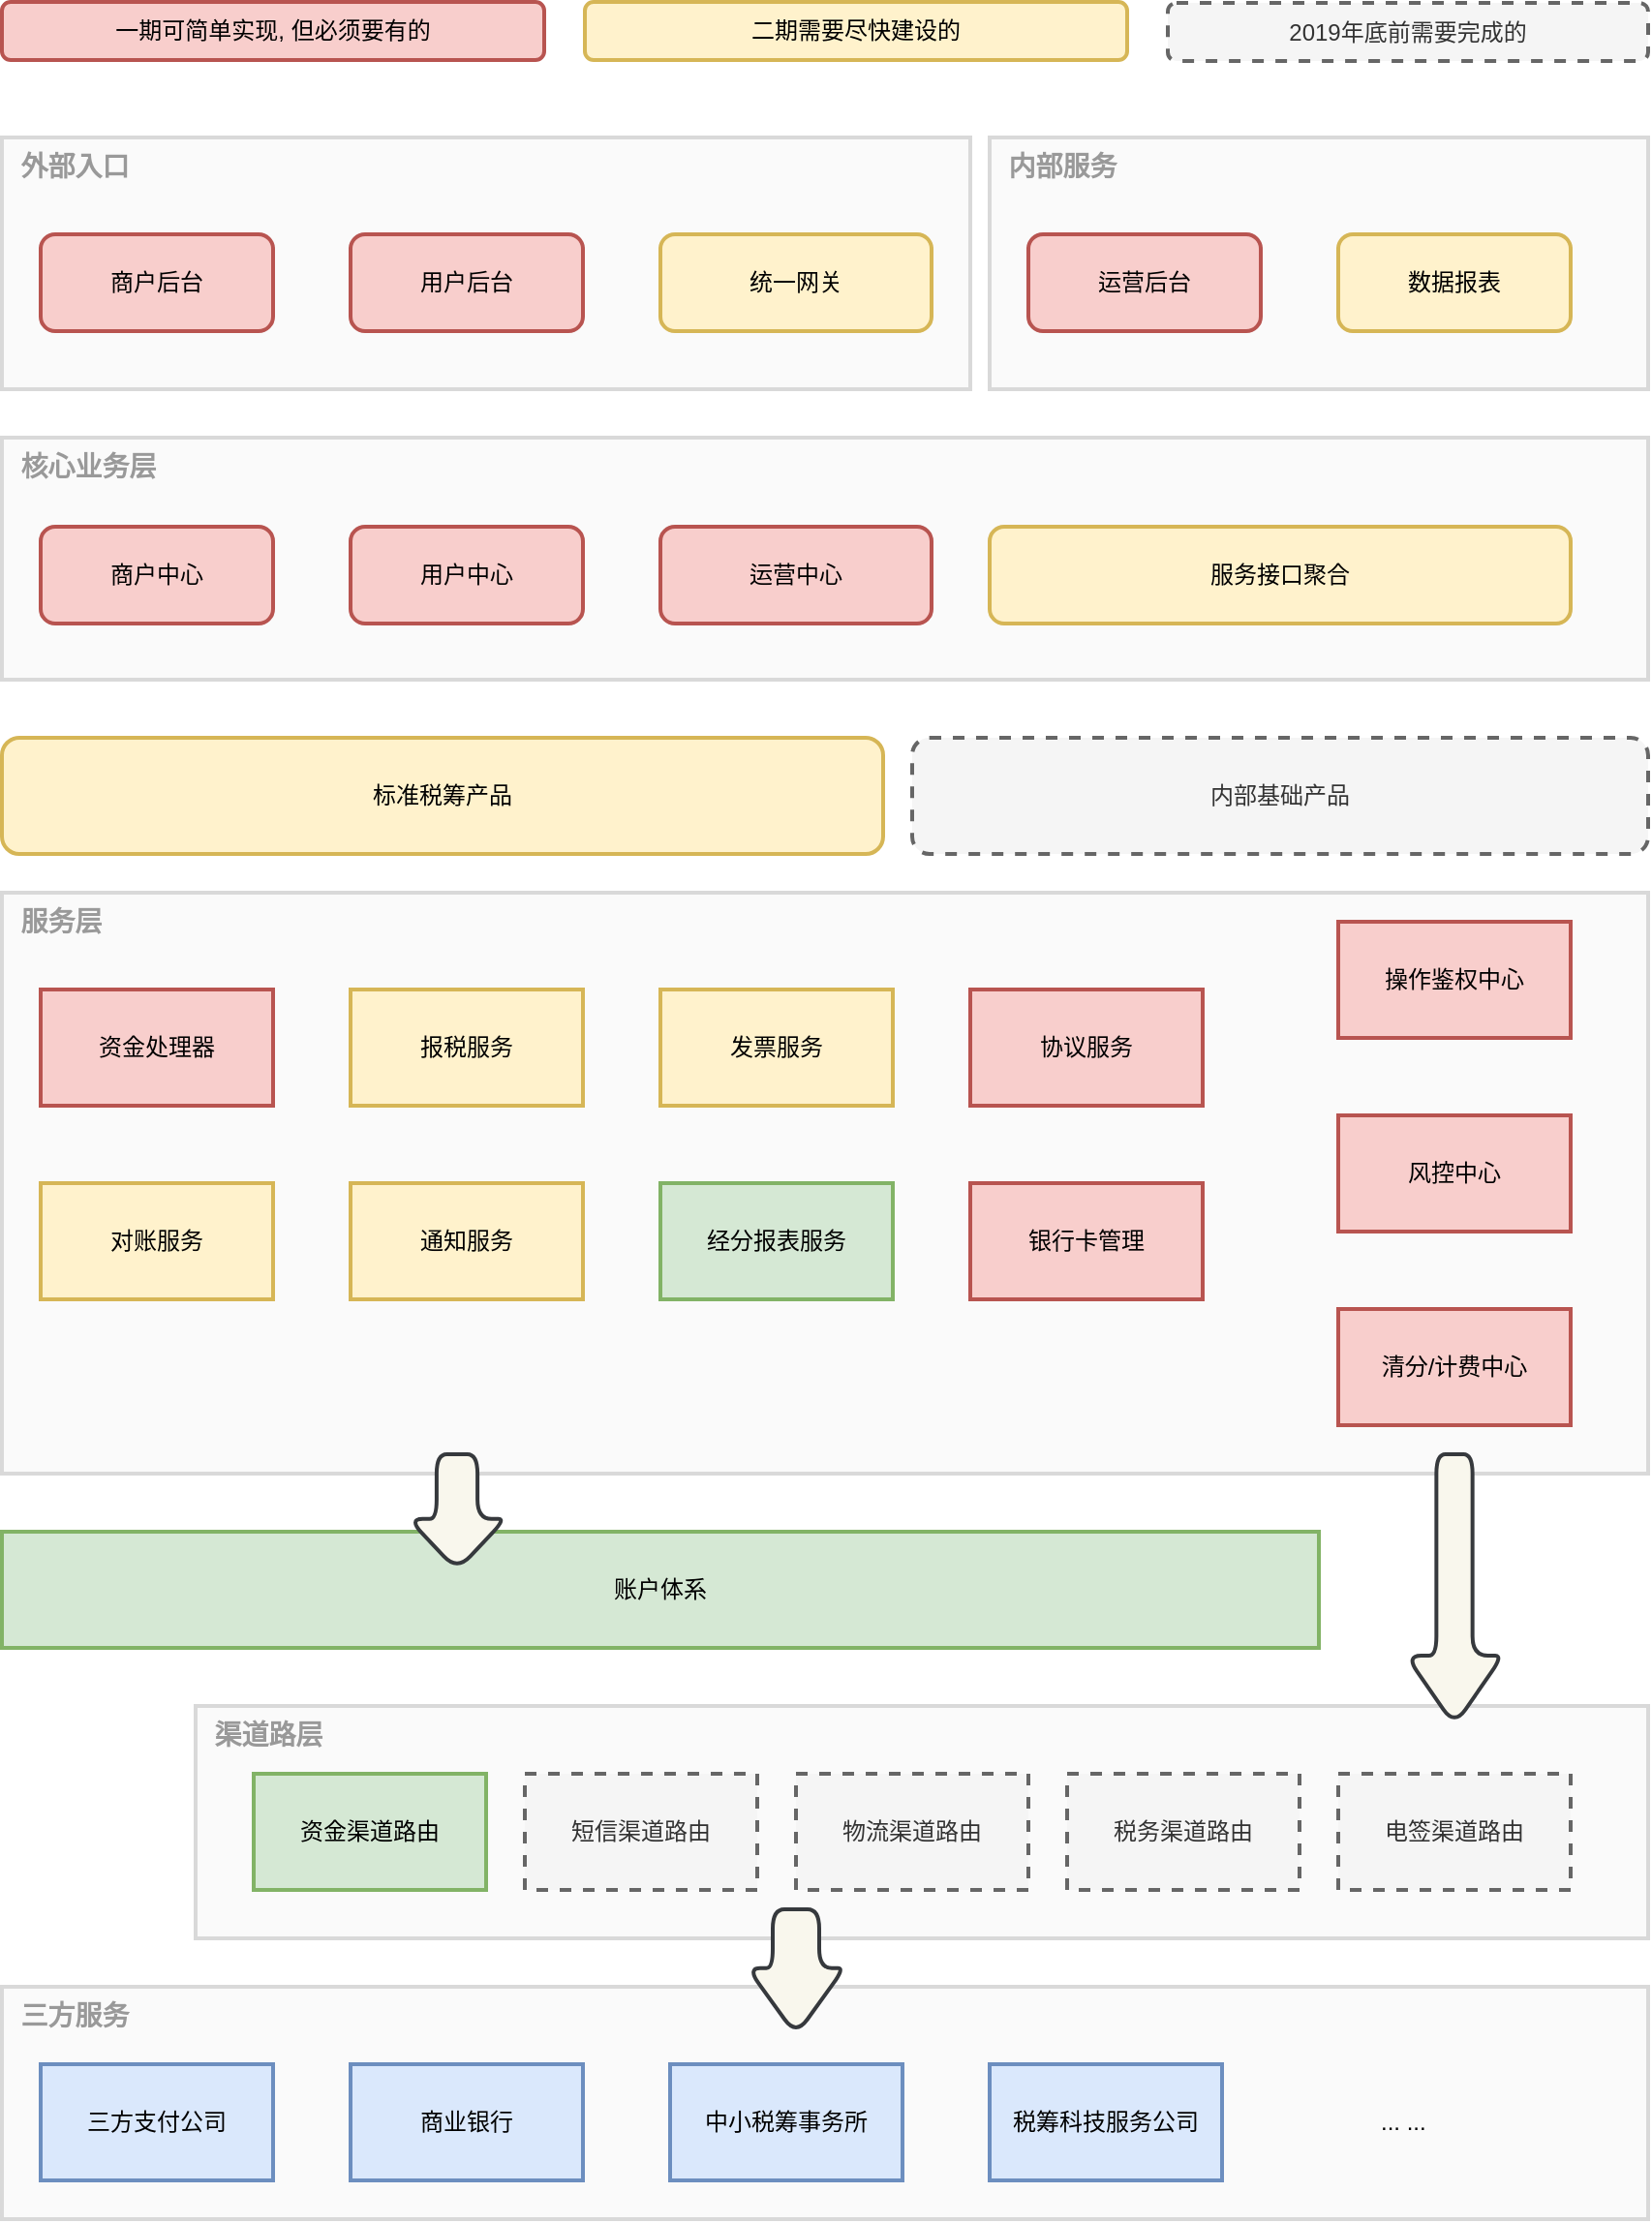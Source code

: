 <mxfile version="10.5.3" type="github"><diagram name="Page-1" id="099fd60b-425b-db50-ffb0-6b813814b670"><mxGraphModel dx="918" dy="1673" grid="1" gridSize="10" guides="1" tooltips="1" connect="1" arrows="1" fold="1" page="1" pageScale="1" pageWidth="850" pageHeight="1100" background="#ffffff" math="0" shadow="0"><root><mxCell id="0"/><mxCell id="1" parent="0"/><mxCell id="eP9jOj7VZ15fkJIwi_ox-59" value="&amp;nbsp; 三方服务" style="rounded=0;whiteSpace=wrap;html=1;glass=0;align=left;verticalAlign=top;strokeWidth=2;fillColor=#FAFAFA;strokeColor=#D9D9D9;fontColor=#999999;fontSize=14;fontStyle=1" vertex="1" parent="1"><mxGeometry x="30" y="935" width="850" height="120" as="geometry"/></mxCell><mxCell id="eP9jOj7VZ15fkJIwi_ox-55" value="&amp;nbsp; 渠道路层" style="rounded=0;whiteSpace=wrap;html=1;glass=0;gradientColor=none;align=left;verticalAlign=top;strokeWidth=2;fillColor=#FAFAFA;strokeColor=#D9D9D9;fontSize=14;fontStyle=1;fontColor=#999999;" vertex="1" parent="1"><mxGeometry x="130" y="790" width="750" height="120" as="geometry"/></mxCell><mxCell id="eP9jOj7VZ15fkJIwi_ox-53" value="&amp;nbsp; 服务层" style="rounded=0;whiteSpace=wrap;html=1;glass=0;align=left;verticalAlign=top;strokeWidth=2;fillColor=#FAFAFA;strokeColor=#D9D9D9;fontColor=#999999;fontSize=14;fontStyle=1" vertex="1" parent="1"><mxGeometry x="30" y="370" width="850" height="300" as="geometry"/></mxCell><mxCell id="eP9jOj7VZ15fkJIwi_ox-52" value="&amp;nbsp; 核心业务层" style="rounded=0;whiteSpace=wrap;html=1;glass=0;align=left;verticalAlign=top;strokeWidth=2;fillColor=#FAFAFA;strokeColor=#D9D9D9;fontColor=#999999;fontSize=14;fontStyle=1" vertex="1" parent="1"><mxGeometry x="30" y="135" width="850" height="125" as="geometry"/></mxCell><mxCell id="eP9jOj7VZ15fkJIwi_ox-50" value="&amp;nbsp; 内部服务" style="rounded=0;whiteSpace=wrap;html=1;glass=0;align=left;verticalAlign=top;strokeWidth=2;fillColor=#FAFAFA;strokeColor=#D9D9D9;fontColor=#999999;fontSize=14;fontStyle=1" vertex="1" parent="1"><mxGeometry x="540" y="-20" width="340" height="130" as="geometry"/></mxCell><mxCell id="eP9jOj7VZ15fkJIwi_ox-49" value="&amp;nbsp; 外部入口" style="rounded=0;whiteSpace=wrap;html=1;glass=0;align=left;verticalAlign=top;strokeWidth=2;fillColor=#FAFAFA;strokeColor=#D9D9D9;fontColor=#999999;fontSize=14;fontStyle=1" vertex="1" parent="1"><mxGeometry x="30" y="-20" width="500" height="130" as="geometry"/></mxCell><mxCell id="eP9jOj7VZ15fkJIwi_ox-1" value="商户后台" style="rounded=1;whiteSpace=wrap;html=1;glass=0;fillColor=#f8cecc;strokeColor=#b85450;strokeWidth=2;" vertex="1" parent="1"><mxGeometry x="50" y="30" width="120" height="50" as="geometry"/></mxCell><mxCell id="eP9jOj7VZ15fkJIwi_ox-2" value="用户后台" style="rounded=1;whiteSpace=wrap;html=1;glass=0;fillColor=#f8cecc;strokeColor=#b85450;strokeWidth=2;" vertex="1" parent="1"><mxGeometry x="210" y="30" width="120" height="50" as="geometry"/></mxCell><mxCell id="eP9jOj7VZ15fkJIwi_ox-3" value="运营后台" style="rounded=1;whiteSpace=wrap;html=1;glass=0;fillColor=#f8cecc;strokeColor=#b85450;strokeWidth=2;" vertex="1" parent="1"><mxGeometry x="560" y="30" width="120" height="50" as="geometry"/></mxCell><mxCell id="eP9jOj7VZ15fkJIwi_ox-4" value="统一网关" style="rounded=1;whiteSpace=wrap;html=1;glass=0;fillColor=#fff2cc;strokeColor=#d6b656;strokeWidth=2;" vertex="1" parent="1"><mxGeometry x="370" y="30" width="140" height="50" as="geometry"/></mxCell><mxCell id="eP9jOj7VZ15fkJIwi_ox-5" value="商户中心" style="rounded=1;whiteSpace=wrap;html=1;glass=0;fillColor=#f8cecc;strokeColor=#b85450;strokeWidth=2;" vertex="1" parent="1"><mxGeometry x="50" y="181" width="120" height="50" as="geometry"/></mxCell><mxCell id="eP9jOj7VZ15fkJIwi_ox-6" value="用户中心" style="rounded=1;whiteSpace=wrap;html=1;glass=0;fillColor=#f8cecc;strokeColor=#b85450;strokeWidth=2;" vertex="1" parent="1"><mxGeometry x="210" y="181" width="120" height="50" as="geometry"/></mxCell><mxCell id="eP9jOj7VZ15fkJIwi_ox-7" value="运营中心" style="rounded=1;whiteSpace=wrap;html=1;glass=0;fillColor=#f8cecc;strokeColor=#b85450;strokeWidth=2;" vertex="1" parent="1"><mxGeometry x="370" y="181" width="140" height="50" as="geometry"/></mxCell><mxCell id="eP9jOj7VZ15fkJIwi_ox-8" value="服务接口聚合" style="rounded=1;whiteSpace=wrap;html=1;glass=0;fillColor=#fff2cc;strokeColor=#d6b656;strokeWidth=2;" vertex="1" parent="1"><mxGeometry x="540" y="181" width="300" height="50" as="geometry"/></mxCell><mxCell id="eP9jOj7VZ15fkJIwi_ox-9" value="资金处理器" style="rounded=0;whiteSpace=wrap;html=1;glass=0;fillColor=#f8cecc;strokeColor=#b85450;strokeWidth=2;" vertex="1" parent="1"><mxGeometry x="50" y="420" width="120" height="60" as="geometry"/></mxCell><mxCell id="eP9jOj7VZ15fkJIwi_ox-10" value="报税服务" style="rounded=0;whiteSpace=wrap;html=1;glass=0;fillColor=#fff2cc;strokeColor=#d6b656;strokeWidth=2;" vertex="1" parent="1"><mxGeometry x="210" y="420" width="120" height="60" as="geometry"/></mxCell><mxCell id="eP9jOj7VZ15fkJIwi_ox-11" value="发票服务" style="rounded=0;whiteSpace=wrap;html=1;glass=0;fillColor=#fff2cc;strokeColor=#d6b656;strokeWidth=2;" vertex="1" parent="1"><mxGeometry x="370" y="420" width="120" height="60" as="geometry"/></mxCell><mxCell id="eP9jOj7VZ15fkJIwi_ox-12" value="协议服务" style="rounded=0;whiteSpace=wrap;html=1;glass=0;fillColor=#f8cecc;strokeColor=#b85450;strokeWidth=2;" vertex="1" parent="1"><mxGeometry x="530" y="420" width="120" height="60" as="geometry"/></mxCell><mxCell id="eP9jOj7VZ15fkJIwi_ox-13" value="对账服务" style="rounded=0;whiteSpace=wrap;html=1;glass=0;fillColor=#fff2cc;strokeColor=#d6b656;strokeWidth=2;" vertex="1" parent="1"><mxGeometry x="50" y="520" width="120" height="60" as="geometry"/></mxCell><mxCell id="eP9jOj7VZ15fkJIwi_ox-14" value="通知服务" style="rounded=0;whiteSpace=wrap;html=1;glass=0;fillColor=#fff2cc;strokeColor=#d6b656;strokeWidth=2;" vertex="1" parent="1"><mxGeometry x="210" y="520" width="120" height="60" as="geometry"/></mxCell><mxCell id="eP9jOj7VZ15fkJIwi_ox-15" value="经分报表服务" style="rounded=0;whiteSpace=wrap;html=1;glass=0;fillColor=#d5e8d4;strokeColor=#82b366;strokeWidth=2;" vertex="1" parent="1"><mxGeometry x="370" y="520" width="120" height="60" as="geometry"/></mxCell><mxCell id="eP9jOj7VZ15fkJIwi_ox-16" value="风控中心" style="rounded=0;whiteSpace=wrap;html=1;glass=0;fillColor=#f8cecc;strokeColor=#b85450;strokeWidth=2;" vertex="1" parent="1"><mxGeometry x="720" y="485" width="120" height="60" as="geometry"/></mxCell><mxCell id="eP9jOj7VZ15fkJIwi_ox-17" value="操作鉴权中心" style="rounded=0;whiteSpace=wrap;html=1;glass=0;fillColor=#f8cecc;strokeColor=#b85450;strokeWidth=2;" vertex="1" parent="1"><mxGeometry x="720" y="385" width="120" height="60" as="geometry"/></mxCell><mxCell id="eP9jOj7VZ15fkJIwi_ox-18" value="清分/计费中心" style="rounded=0;whiteSpace=wrap;html=1;glass=0;fillColor=#f8cecc;strokeColor=#b85450;strokeWidth=2;" vertex="1" parent="1"><mxGeometry x="720" y="585" width="120" height="60" as="geometry"/></mxCell><mxCell id="eP9jOj7VZ15fkJIwi_ox-19" value="资金渠道路由" style="rounded=0;whiteSpace=wrap;html=1;glass=0;fillColor=#d5e8d4;strokeColor=#82b366;strokeWidth=2;" vertex="1" parent="1"><mxGeometry x="160" y="825" width="120" height="60" as="geometry"/></mxCell><mxCell id="eP9jOj7VZ15fkJIwi_ox-20" value="短信渠道路由" style="rounded=0;whiteSpace=wrap;html=1;glass=0;fillColor=#f5f5f5;strokeColor=#666666;fontColor=#333333;strokeWidth=2;dashed=1;" vertex="1" parent="1"><mxGeometry x="300" y="825" width="120" height="60" as="geometry"/></mxCell><mxCell id="eP9jOj7VZ15fkJIwi_ox-22" value="物流渠道路由" style="rounded=0;whiteSpace=wrap;html=1;glass=0;fillColor=#f5f5f5;strokeColor=#666666;fontColor=#333333;strokeWidth=2;dashed=1;" vertex="1" parent="1"><mxGeometry x="440" y="825" width="120" height="60" as="geometry"/></mxCell><mxCell id="eP9jOj7VZ15fkJIwi_ox-23" value="税务渠道路由" style="rounded=0;whiteSpace=wrap;html=1;glass=0;fillColor=#f5f5f5;strokeColor=#666666;fontColor=#333333;strokeWidth=2;dashed=1;" vertex="1" parent="1"><mxGeometry x="580" y="825" width="120" height="60" as="geometry"/></mxCell><mxCell id="eP9jOj7VZ15fkJIwi_ox-28" value="标准税筹产品" style="rounded=1;whiteSpace=wrap;html=1;glass=0;fillColor=#fff2cc;strokeColor=#d6b656;strokeWidth=2;" vertex="1" parent="1"><mxGeometry x="30" y="290" width="455" height="60" as="geometry"/></mxCell><mxCell id="eP9jOj7VZ15fkJIwi_ox-29" value="电签渠道路由" style="rounded=0;whiteSpace=wrap;html=1;glass=0;fillColor=#f5f5f5;strokeColor=#666666;fontColor=#333333;strokeWidth=2;dashed=1;" vertex="1" parent="1"><mxGeometry x="720" y="825" width="120" height="60" as="geometry"/></mxCell><mxCell id="eP9jOj7VZ15fkJIwi_ox-30" value="账户体系&lt;br&gt;" style="rounded=0;whiteSpace=wrap;html=1;glass=0;fillColor=#d5e8d4;strokeColor=#82b366;strokeWidth=2;" vertex="1" parent="1"><mxGeometry x="30" y="700" width="680" height="60" as="geometry"/></mxCell><mxCell id="eP9jOj7VZ15fkJIwi_ox-41" value="内部基础产品" style="rounded=1;whiteSpace=wrap;html=1;glass=0;fillColor=#f5f5f5;strokeColor=#666666;strokeWidth=2;fontColor=#333333;dashed=1;" vertex="1" parent="1"><mxGeometry x="500" y="290" width="380" height="60" as="geometry"/></mxCell><mxCell id="eP9jOj7VZ15fkJIwi_ox-43" value="银行卡管理" style="rounded=0;whiteSpace=wrap;html=1;glass=0;fillColor=#f8cecc;strokeColor=#b85450;strokeWidth=2;" vertex="1" parent="1"><mxGeometry x="530" y="520" width="120" height="60" as="geometry"/></mxCell><mxCell id="eP9jOj7VZ15fkJIwi_ox-44" value="三方支付公司" style="rounded=0;whiteSpace=wrap;html=1;glass=0;strokeWidth=2;fillColor=#dae8fc;strokeColor=#6c8ebf;" vertex="1" parent="1"><mxGeometry x="50" y="975" width="120" height="60" as="geometry"/></mxCell><mxCell id="eP9jOj7VZ15fkJIwi_ox-46" value="商业银行" style="rounded=0;whiteSpace=wrap;html=1;glass=0;strokeWidth=2;fillColor=#dae8fc;strokeColor=#6c8ebf;" vertex="1" parent="1"><mxGeometry x="210" y="975" width="120" height="60" as="geometry"/></mxCell><mxCell id="eP9jOj7VZ15fkJIwi_ox-47" value="中小税筹事务所" style="rounded=0;whiteSpace=wrap;html=1;glass=0;strokeWidth=2;fillColor=#dae8fc;strokeColor=#6c8ebf;" vertex="1" parent="1"><mxGeometry x="375" y="975" width="120" height="60" as="geometry"/></mxCell><mxCell id="eP9jOj7VZ15fkJIwi_ox-48" value="税筹科技服务公司" style="rounded=0;whiteSpace=wrap;html=1;glass=0;strokeWidth=2;fillColor=#dae8fc;strokeColor=#6c8ebf;" vertex="1" parent="1"><mxGeometry x="540" y="975" width="120" height="60" as="geometry"/></mxCell><mxCell id="eP9jOj7VZ15fkJIwi_ox-51" value="数据报表" style="rounded=1;whiteSpace=wrap;html=1;glass=0;fillColor=#fff2cc;strokeColor=#d6b656;strokeWidth=2;" vertex="1" parent="1"><mxGeometry x="720" y="30" width="120" height="50" as="geometry"/></mxCell><mxCell id="eP9jOj7VZ15fkJIwi_ox-58" value="... ..." style="text;html=1;resizable=0;points=[];autosize=1;align=left;verticalAlign=top;spacingTop=-4;strokeWidth=2;" vertex="1" parent="1"><mxGeometry x="740" y="995" width="40" height="20" as="geometry"/></mxCell><mxCell id="eP9jOj7VZ15fkJIwi_ox-62" value="" style="shape=singleArrow;direction=south;whiteSpace=wrap;html=1;rounded=1;glass=0;align=left;arrowWidth=0.422;arrowSize=0.443;strokeWidth=2;fillColor=#f9f7ed;strokeColor=#36393d;" vertex="1" parent="1"><mxGeometry x="240" y="660" width="50" height="60" as="geometry"/></mxCell><mxCell id="eP9jOj7VZ15fkJIwi_ox-64" value="" style="shape=singleArrow;direction=south;whiteSpace=wrap;html=1;rounded=1;glass=0;align=left;arrowWidth=0.373;arrowSize=0.257;strokeWidth=2;fillColor=#f9f7ed;strokeColor=#36393d;" vertex="1" parent="1"><mxGeometry x="755" y="660" width="50" height="140" as="geometry"/></mxCell><mxCell id="eP9jOj7VZ15fkJIwi_ox-65" value="" style="shape=singleArrow;direction=south;whiteSpace=wrap;html=1;rounded=1;glass=0;align=left;arrowWidth=0.48;arrowSize=0.533;strokeWidth=2;fillColor=#f9f7ed;strokeColor=#36393d;" vertex="1" parent="1"><mxGeometry x="415" y="895" width="50" height="65" as="geometry"/></mxCell><mxCell id="eP9jOj7VZ15fkJIwi_ox-66" value="一期可简单实现, 但必须要有的" style="rounded=1;whiteSpace=wrap;html=1;glass=0;fillColor=#f8cecc;strokeColor=#b85450;strokeWidth=2;" vertex="1" parent="1"><mxGeometry x="30" y="-90" width="280" height="30" as="geometry"/></mxCell><mxCell id="eP9jOj7VZ15fkJIwi_ox-67" value="二期需要尽快建设的" style="rounded=1;whiteSpace=wrap;html=1;glass=0;fillColor=#fff2cc;strokeColor=#d6b656;strokeWidth=2;" vertex="1" parent="1"><mxGeometry x="331" y="-90" width="280" height="30" as="geometry"/></mxCell><mxCell id="eP9jOj7VZ15fkJIwi_ox-68" value="2019年底前需要完成的" style="rounded=1;whiteSpace=wrap;html=1;glass=0;fillColor=#f5f5f5;strokeColor=#666666;strokeWidth=2;fontColor=#333333;dashed=1;" vertex="1" parent="1"><mxGeometry x="632" y="-89.5" width="248" height="30" as="geometry"/></mxCell></root></mxGraphModel></diagram></mxfile>